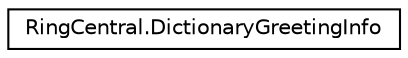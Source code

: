 digraph "Graphical Class Hierarchy"
{
 // LATEX_PDF_SIZE
  edge [fontname="Helvetica",fontsize="10",labelfontname="Helvetica",labelfontsize="10"];
  node [fontname="Helvetica",fontsize="10",shape=record];
  rankdir="LR";
  Node0 [label="RingCentral.DictionaryGreetingInfo",height=0.2,width=0.4,color="black", fillcolor="white", style="filled",URL="$classRingCentral_1_1DictionaryGreetingInfo.html",tooltip=" "];
}
